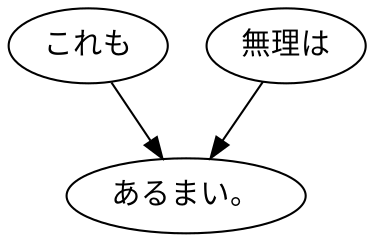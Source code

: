 digraph graph1327 {
	node0 [label="これも"];
	node1 [label="無理は"];
	node2 [label="あるまい。"];
	node0 -> node2;
	node1 -> node2;
}
